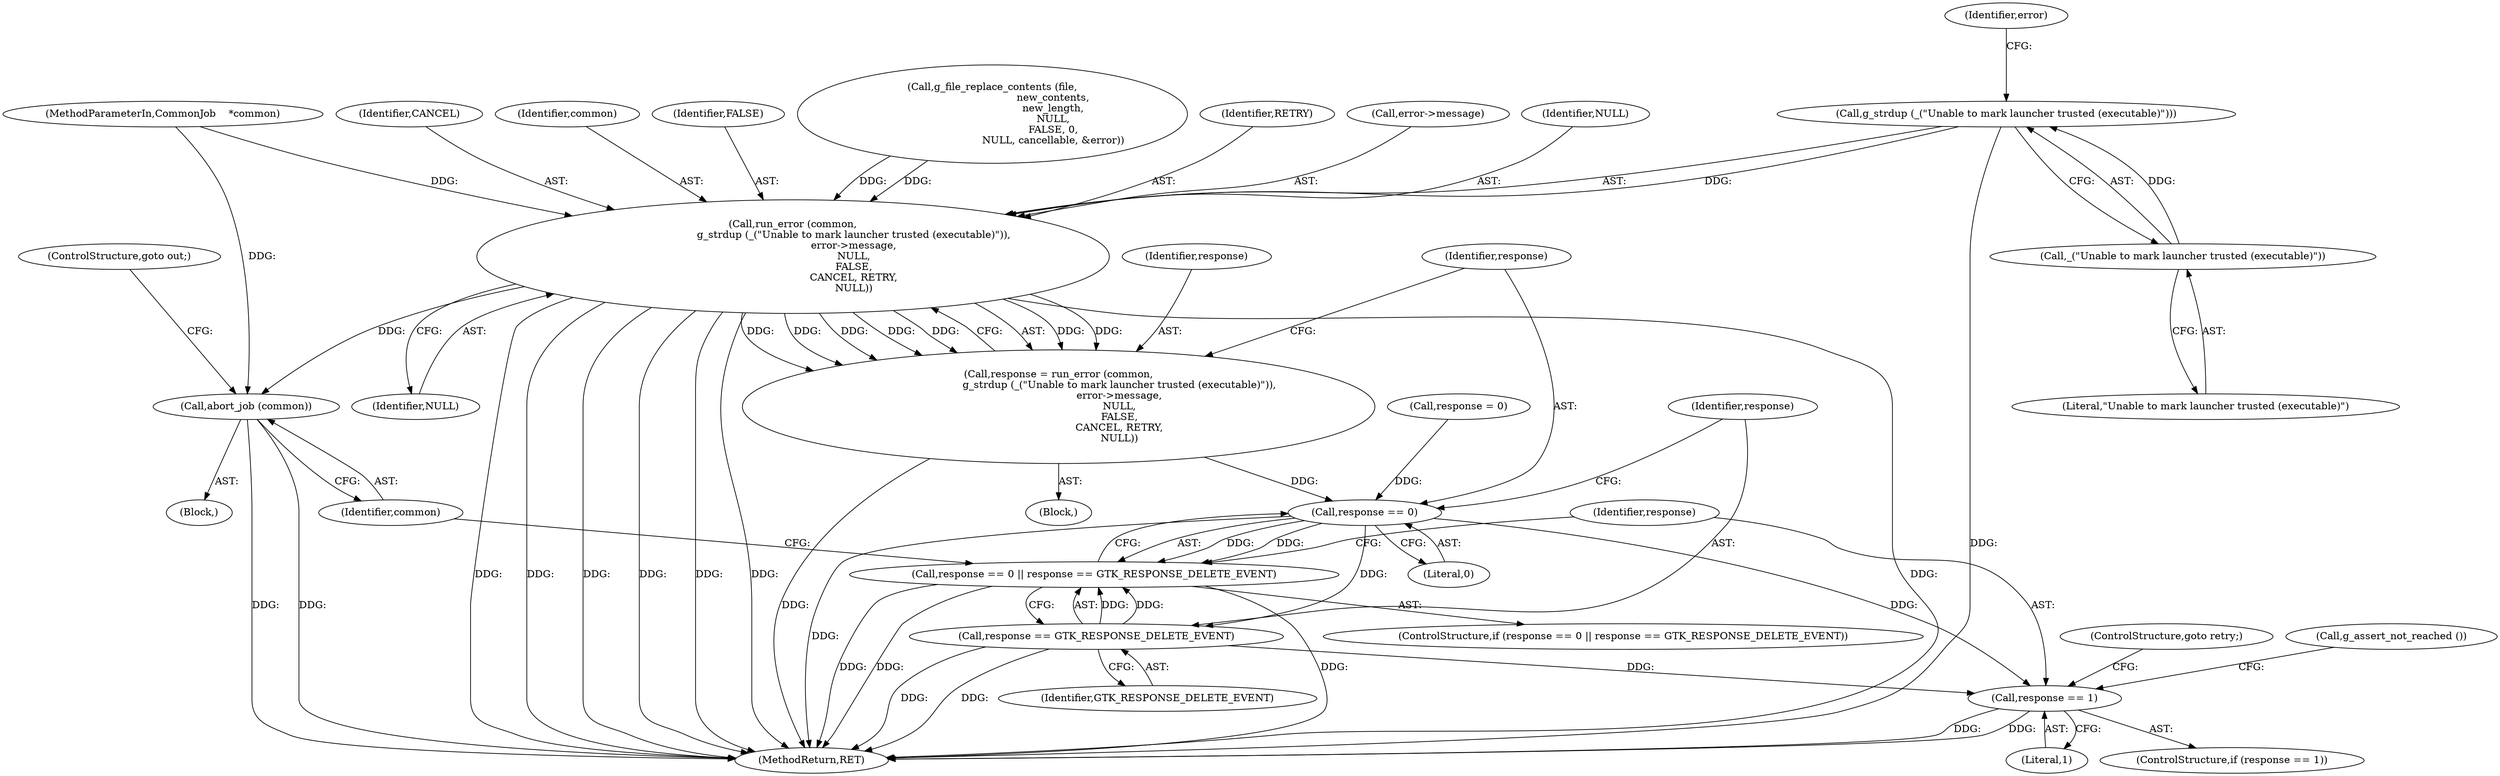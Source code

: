 digraph "0_nautilus_1630f53481f445ada0a455e9979236d31a8d3bb0_1@API" {
"1000228" [label="(Call,g_strdup (_(\"Unable to mark launcher trusted (executable)\")))"];
"1000229" [label="(Call,_(\"Unable to mark launcher trusted (executable)\"))"];
"1000226" [label="(Call,run_error (common,\n                                      g_strdup (_(\"Unable to mark launcher trusted (executable)\")),\n                                      error->message,\n                                      NULL,\n                                      FALSE,\n                                      CANCEL, RETRY,\n                                      NULL))"];
"1000224" [label="(Call,response = run_error (common,\n                                      g_strdup (_(\"Unable to mark launcher trusted (executable)\")),\n                                      error->message,\n                                      NULL,\n                                      FALSE,\n                                      CANCEL, RETRY,\n                                      NULL))"];
"1000246" [label="(Call,response == 0)"];
"1000245" [label="(Call,response == 0 || response == GTK_RESPONSE_DELETE_EVENT)"];
"1000249" [label="(Call,response == GTK_RESPONSE_DELETE_EVENT)"];
"1000257" [label="(Call,response == 1)"];
"1000253" [label="(Call,abort_job (common))"];
"1000226" [label="(Call,run_error (common,\n                                      g_strdup (_(\"Unable to mark launcher trusted (executable)\")),\n                                      error->message,\n                                      NULL,\n                                      FALSE,\n                                      CANCEL, RETRY,\n                                      NULL))"];
"1000261" [label="(ControlStructure,goto retry;)"];
"1000223" [label="(Block,)"];
"1000256" [label="(ControlStructure,if (response == 1))"];
"1000237" [label="(Identifier,RETRY)"];
"1000251" [label="(Identifier,GTK_RESPONSE_DELETE_EVENT)"];
"1000101" [label="(MethodParameterIn,CommonJob    *common)"];
"1000224" [label="(Call,response = run_error (common,\n                                      g_strdup (_(\"Unable to mark launcher trusted (executable)\")),\n                                      error->message,\n                                      NULL,\n                                      FALSE,\n                                      CANCEL, RETRY,\n                                      NULL))"];
"1000257" [label="(Call,response == 1)"];
"1000231" [label="(Call,error->message)"];
"1000247" [label="(Identifier,response)"];
"1000259" [label="(Literal,1)"];
"1000244" [label="(ControlStructure,if (response == 0 || response == GTK_RESPONSE_DELETE_EVENT))"];
"1000234" [label="(Identifier,NULL)"];
"1000250" [label="(Identifier,response)"];
"1000230" [label="(Literal,\"Unable to mark launcher trusted (executable)\")"];
"1000265" [label="(ControlStructure,goto out;)"];
"1000229" [label="(Call,_(\"Unable to mark launcher trusted (executable)\"))"];
"1000246" [label="(Call,response == 0)"];
"1000225" [label="(Identifier,response)"];
"1000253" [label="(Call,abort_job (common))"];
"1000238" [label="(Identifier,NULL)"];
"1000406" [label="(MethodReturn,RET)"];
"1000228" [label="(Call,g_strdup (_(\"Unable to mark launcher trusted (executable)\")))"];
"1000264" [label="(Call,g_assert_not_reached ())"];
"1000258" [label="(Identifier,response)"];
"1000248" [label="(Literal,0)"];
"1000252" [label="(Block,)"];
"1000205" [label="(Call,g_file_replace_contents (file,\n                                      new_contents,\n                                      new_length,\n                                      NULL,\n                                      FALSE, 0,\n                                      NULL, cancellable, &error))"];
"1000241" [label="(Call,response = 0)"];
"1000245" [label="(Call,response == 0 || response == GTK_RESPONSE_DELETE_EVENT)"];
"1000236" [label="(Identifier,CANCEL)"];
"1000254" [label="(Identifier,common)"];
"1000232" [label="(Identifier,error)"];
"1000227" [label="(Identifier,common)"];
"1000249" [label="(Call,response == GTK_RESPONSE_DELETE_EVENT)"];
"1000235" [label="(Identifier,FALSE)"];
"1000228" -> "1000226"  [label="AST: "];
"1000228" -> "1000229"  [label="CFG: "];
"1000229" -> "1000228"  [label="AST: "];
"1000232" -> "1000228"  [label="CFG: "];
"1000228" -> "1000406"  [label="DDG: "];
"1000228" -> "1000226"  [label="DDG: "];
"1000229" -> "1000228"  [label="DDG: "];
"1000229" -> "1000230"  [label="CFG: "];
"1000230" -> "1000229"  [label="AST: "];
"1000226" -> "1000224"  [label="AST: "];
"1000226" -> "1000238"  [label="CFG: "];
"1000227" -> "1000226"  [label="AST: "];
"1000231" -> "1000226"  [label="AST: "];
"1000234" -> "1000226"  [label="AST: "];
"1000235" -> "1000226"  [label="AST: "];
"1000236" -> "1000226"  [label="AST: "];
"1000237" -> "1000226"  [label="AST: "];
"1000238" -> "1000226"  [label="AST: "];
"1000224" -> "1000226"  [label="CFG: "];
"1000226" -> "1000406"  [label="DDG: "];
"1000226" -> "1000406"  [label="DDG: "];
"1000226" -> "1000406"  [label="DDG: "];
"1000226" -> "1000406"  [label="DDG: "];
"1000226" -> "1000406"  [label="DDG: "];
"1000226" -> "1000406"  [label="DDG: "];
"1000226" -> "1000406"  [label="DDG: "];
"1000226" -> "1000224"  [label="DDG: "];
"1000226" -> "1000224"  [label="DDG: "];
"1000226" -> "1000224"  [label="DDG: "];
"1000226" -> "1000224"  [label="DDG: "];
"1000226" -> "1000224"  [label="DDG: "];
"1000226" -> "1000224"  [label="DDG: "];
"1000226" -> "1000224"  [label="DDG: "];
"1000101" -> "1000226"  [label="DDG: "];
"1000205" -> "1000226"  [label="DDG: "];
"1000205" -> "1000226"  [label="DDG: "];
"1000226" -> "1000253"  [label="DDG: "];
"1000224" -> "1000223"  [label="AST: "];
"1000225" -> "1000224"  [label="AST: "];
"1000247" -> "1000224"  [label="CFG: "];
"1000224" -> "1000406"  [label="DDG: "];
"1000224" -> "1000246"  [label="DDG: "];
"1000246" -> "1000245"  [label="AST: "];
"1000246" -> "1000248"  [label="CFG: "];
"1000247" -> "1000246"  [label="AST: "];
"1000248" -> "1000246"  [label="AST: "];
"1000250" -> "1000246"  [label="CFG: "];
"1000245" -> "1000246"  [label="CFG: "];
"1000246" -> "1000406"  [label="DDG: "];
"1000246" -> "1000245"  [label="DDG: "];
"1000246" -> "1000245"  [label="DDG: "];
"1000241" -> "1000246"  [label="DDG: "];
"1000246" -> "1000249"  [label="DDG: "];
"1000246" -> "1000257"  [label="DDG: "];
"1000245" -> "1000244"  [label="AST: "];
"1000245" -> "1000249"  [label="CFG: "];
"1000249" -> "1000245"  [label="AST: "];
"1000254" -> "1000245"  [label="CFG: "];
"1000258" -> "1000245"  [label="CFG: "];
"1000245" -> "1000406"  [label="DDG: "];
"1000245" -> "1000406"  [label="DDG: "];
"1000245" -> "1000406"  [label="DDG: "];
"1000249" -> "1000245"  [label="DDG: "];
"1000249" -> "1000245"  [label="DDG: "];
"1000249" -> "1000251"  [label="CFG: "];
"1000250" -> "1000249"  [label="AST: "];
"1000251" -> "1000249"  [label="AST: "];
"1000249" -> "1000406"  [label="DDG: "];
"1000249" -> "1000406"  [label="DDG: "];
"1000249" -> "1000257"  [label="DDG: "];
"1000257" -> "1000256"  [label="AST: "];
"1000257" -> "1000259"  [label="CFG: "];
"1000258" -> "1000257"  [label="AST: "];
"1000259" -> "1000257"  [label="AST: "];
"1000261" -> "1000257"  [label="CFG: "];
"1000264" -> "1000257"  [label="CFG: "];
"1000257" -> "1000406"  [label="DDG: "];
"1000257" -> "1000406"  [label="DDG: "];
"1000253" -> "1000252"  [label="AST: "];
"1000253" -> "1000254"  [label="CFG: "];
"1000254" -> "1000253"  [label="AST: "];
"1000265" -> "1000253"  [label="CFG: "];
"1000253" -> "1000406"  [label="DDG: "];
"1000253" -> "1000406"  [label="DDG: "];
"1000101" -> "1000253"  [label="DDG: "];
}
